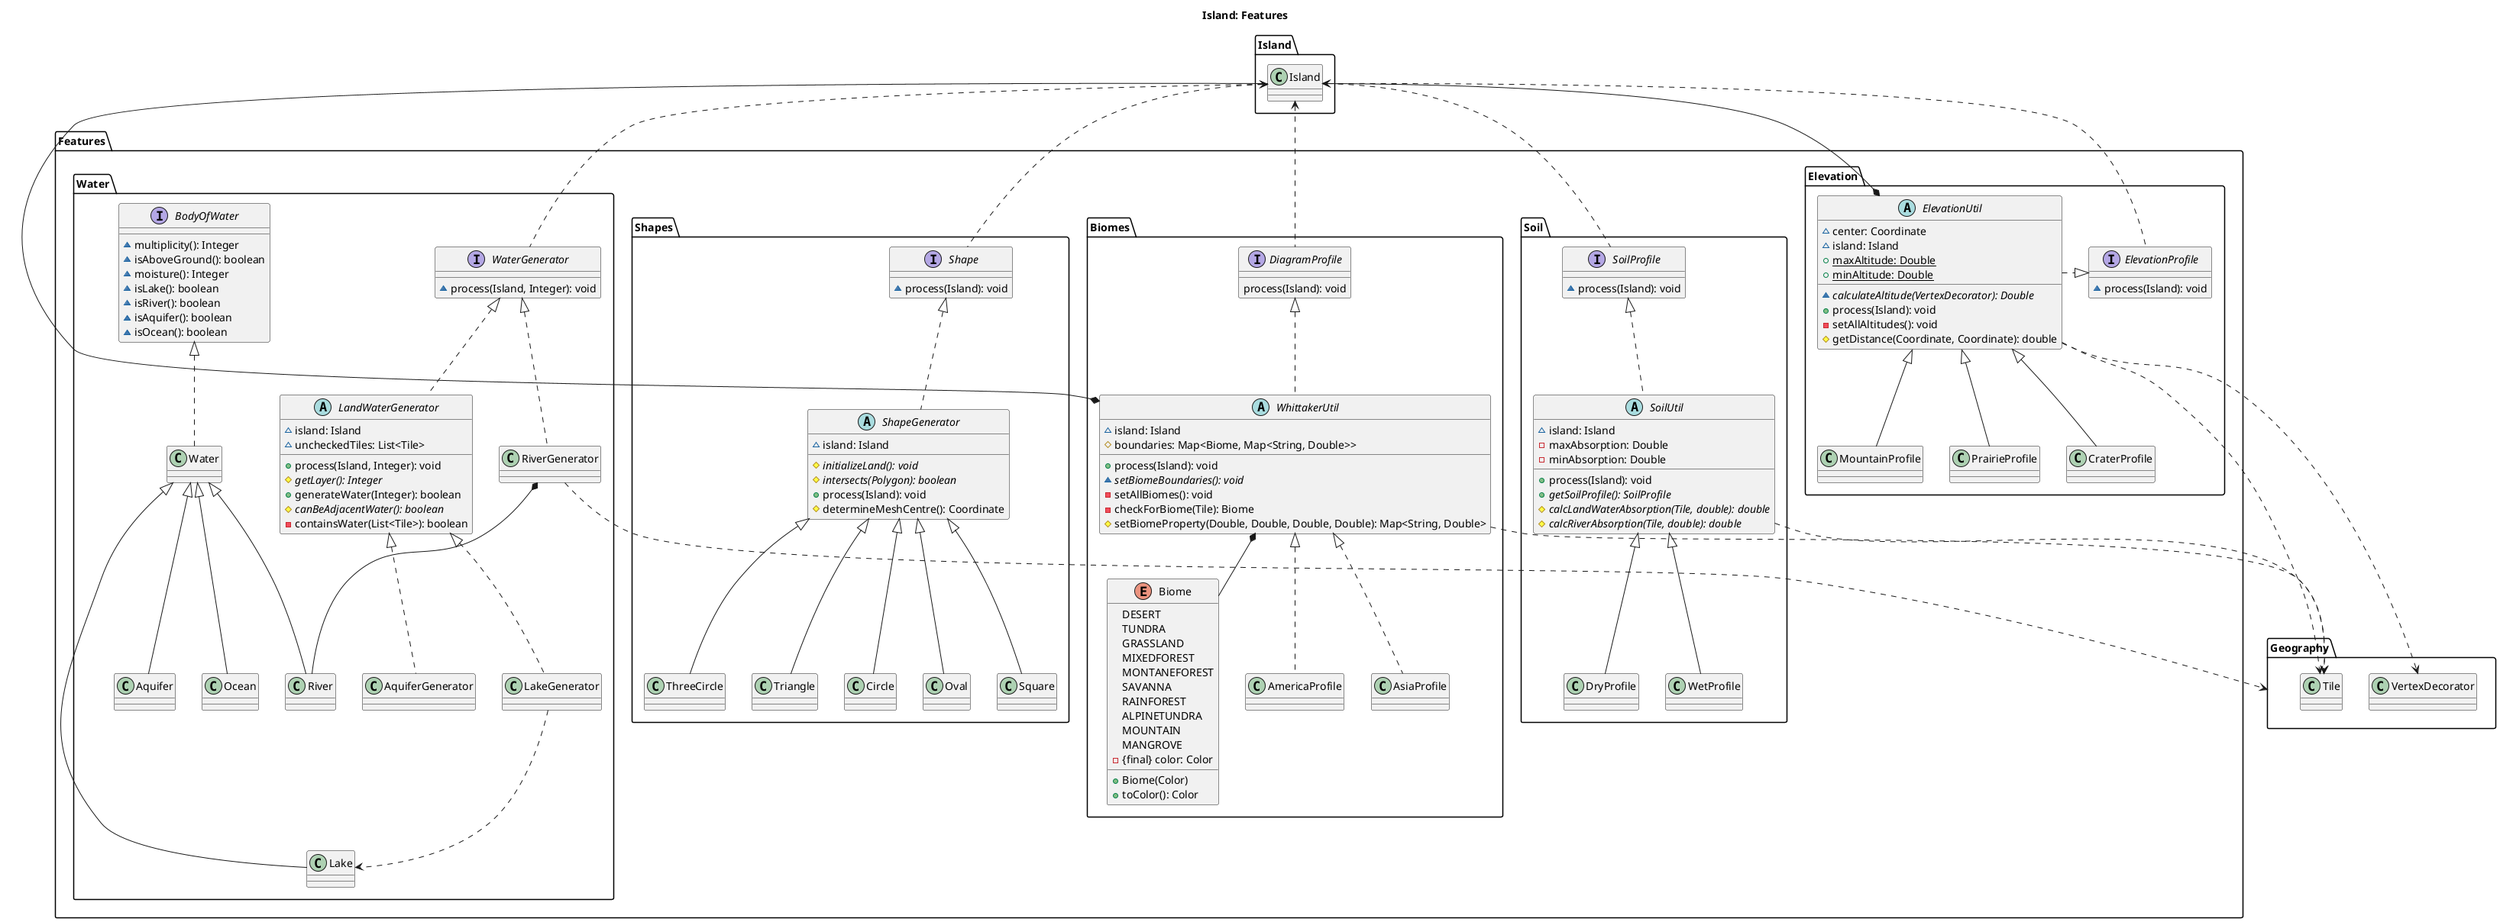 @startuml

title Island: Features

package Features {

  package Biomes {

    class AmericaProfile {}
    class AsiaProfile {}
    enum Biome {
      DESERT
      TUNDRA
      GRASSLAND
      MIXEDFOREST
      MONTANEFOREST
      SAVANNA
      RAINFOREST
      ALPINETUNDRA
      MOUNTAIN
      MANGROVE
      -{final} color: Color
      +Biome(Color)
      +toColor(): Color
    }
    interface DiagramProfile {
      process(Island): void
    }
    abstract class WhittakerUtil {
      ~island: Island
      #boundaries: Map<Biome, Map<String, Double>>
      +process(Island): void
      ~{abstract} setBiomeBoundaries(): void
      -setAllBiomes(): void
      -checkForBiome(Tile): Biome
      #setBiomeProperty(Double, Double, Double, Double): Map<String, Double>
    }

  }
  package Elevation {

    class CraterProfile
    interface ElevationProfile {
      ~process(Island): void
    }
    abstract class ElevationUtil {
      ~center: Coordinate
      ~island: Island
      +{static} maxAltitude: Double
      +{static} minAltitude: Double
      ~{abstract} calculateAltitude(VertexDecorator): Double
      +process(Island): void
      -setAllAltitudes(): void
      #getDistance(Coordinate, Coordinate): double
    }
    class MountainProfile {}
    class PrairieProfile {}

  }
  package Shapes {

    interface Shape {
      ~process(Island): void
    }
    abstract class ShapeGenerator {
      ~island: Island
      #{abstract}initializeLand(): void
      #{abstract}intersects(Polygon): boolean
      +process(Island): void
      #determineMeshCentre(): Coordinate
    }
    class Circle {}
    class Oval {}
    class Square {}
    class ThreeCircle {}
    class Triangle {}

  }
  package Soil {

    interface SoilProfile {
      ~process(Island): void
    }
    abstract class SoilUtil {
      ~island: Island
      -maxAbsorption: Double
      -minAbsorption: Double
      +process(Island): void
      +{abstract} getSoilProfile(): SoilProfile
      #{abstract} calcLandWaterAbsorption(Tile, double): double
      #{abstract} calcRiverAbsorption(Tile, double): double
    }
    class DryProfile {}
    class WetProfile {}

  }
  package Water {

    interface BodyOfWater {
      ~multiplicity(): Integer
      ~isAboveGround(): boolean
      ~moisture(): Integer
      ~isLake(): boolean
      ~isRiver(): boolean
      ~isAquifer(): boolean
      ~isOcean(): boolean
    }
    interface WaterGenerator {
      ~process(Island, Integer): void
    }
    abstract class LandWaterGenerator {
      ~island: Island
      ~uncheckedTiles: List<Tile>
      +process(Island, Integer): void
      #{abstract} getLayer(): Integer
      +generateWater(Integer): boolean
      #{abstract} canBeAdjacentWater(): boolean
      -containsWater(List<Tile>): boolean
    }
    class LakeGenerator
    class RiverGenerator
    class AquiferGenerator
    class Ocean
    class River
    class Lake
    class Aquifer

  }
}

DiagramProfile .up.> Island.Island
WhittakerUtil .up.|> DiagramProfile
WhittakerUtil .down.> Geography.Tile
WhittakerUtil *-up- Island.Island
AmericaProfile .up.|> WhittakerUtil
AsiaProfile .up.|> WhittakerUtil
WhittakerUtil *-- Biome

ElevationProfile .up.> Island.Island
ElevationUtil *-up- Island.Island
ElevationUtil .right.|> ElevationProfile
ElevationUtil .down.> Geography.Tile
ElevationUtil .down.> Geography.VertexDecorator
CraterProfile -up-|> ElevationUtil
MountainProfile -up-|> ElevationUtil
PrairieProfile -up-|> ElevationUtil

Features.Shapes.Shape .up.> Island.Island
Features.Shapes.ShapeGenerator .up.|> Features.Shapes.Shape
Features.Shapes.Circle -up-|> Features.Shapes.ShapeGenerator
Features.Shapes.ThreeCircle -up-|> Features.Shapes.ShapeGenerator
Features.Shapes.Square -up-|> Features.Shapes.ShapeGenerator
Features.Shapes.Triangle -up-|> Features.Shapes.ShapeGenerator
Features.Shapes.Oval -up-|> Features.Shapes.ShapeGenerator

SoilProfile .up.> Island.Island
SoilUtil .up.|> SoilProfile
SoilUtil .down.> Geography.Tile
DryProfile -up-|> SoilUtil
WetProfile -up-|> SoilUtil

WaterGenerator .up.> Island.Island
Features.Water.Water .up.|> BodyOfWater
LandWaterGenerator .up.|> WaterGenerator
LakeGenerator .up.|> LandWaterGenerator
LakeGenerator ..> Lake
RiverGenerator .up.|> WaterGenerator
RiverGenerator *-- River
RiverGenerator .down.> Geography
AquiferGenerator .up.|> LandWaterGenerator
Ocean -up-|> Features.Water.Water
River -up-|> Features.Water.Water
Lake -up-|> Features.Water.Water
Aquifer -up-|> Features.Water.Water

@enduml